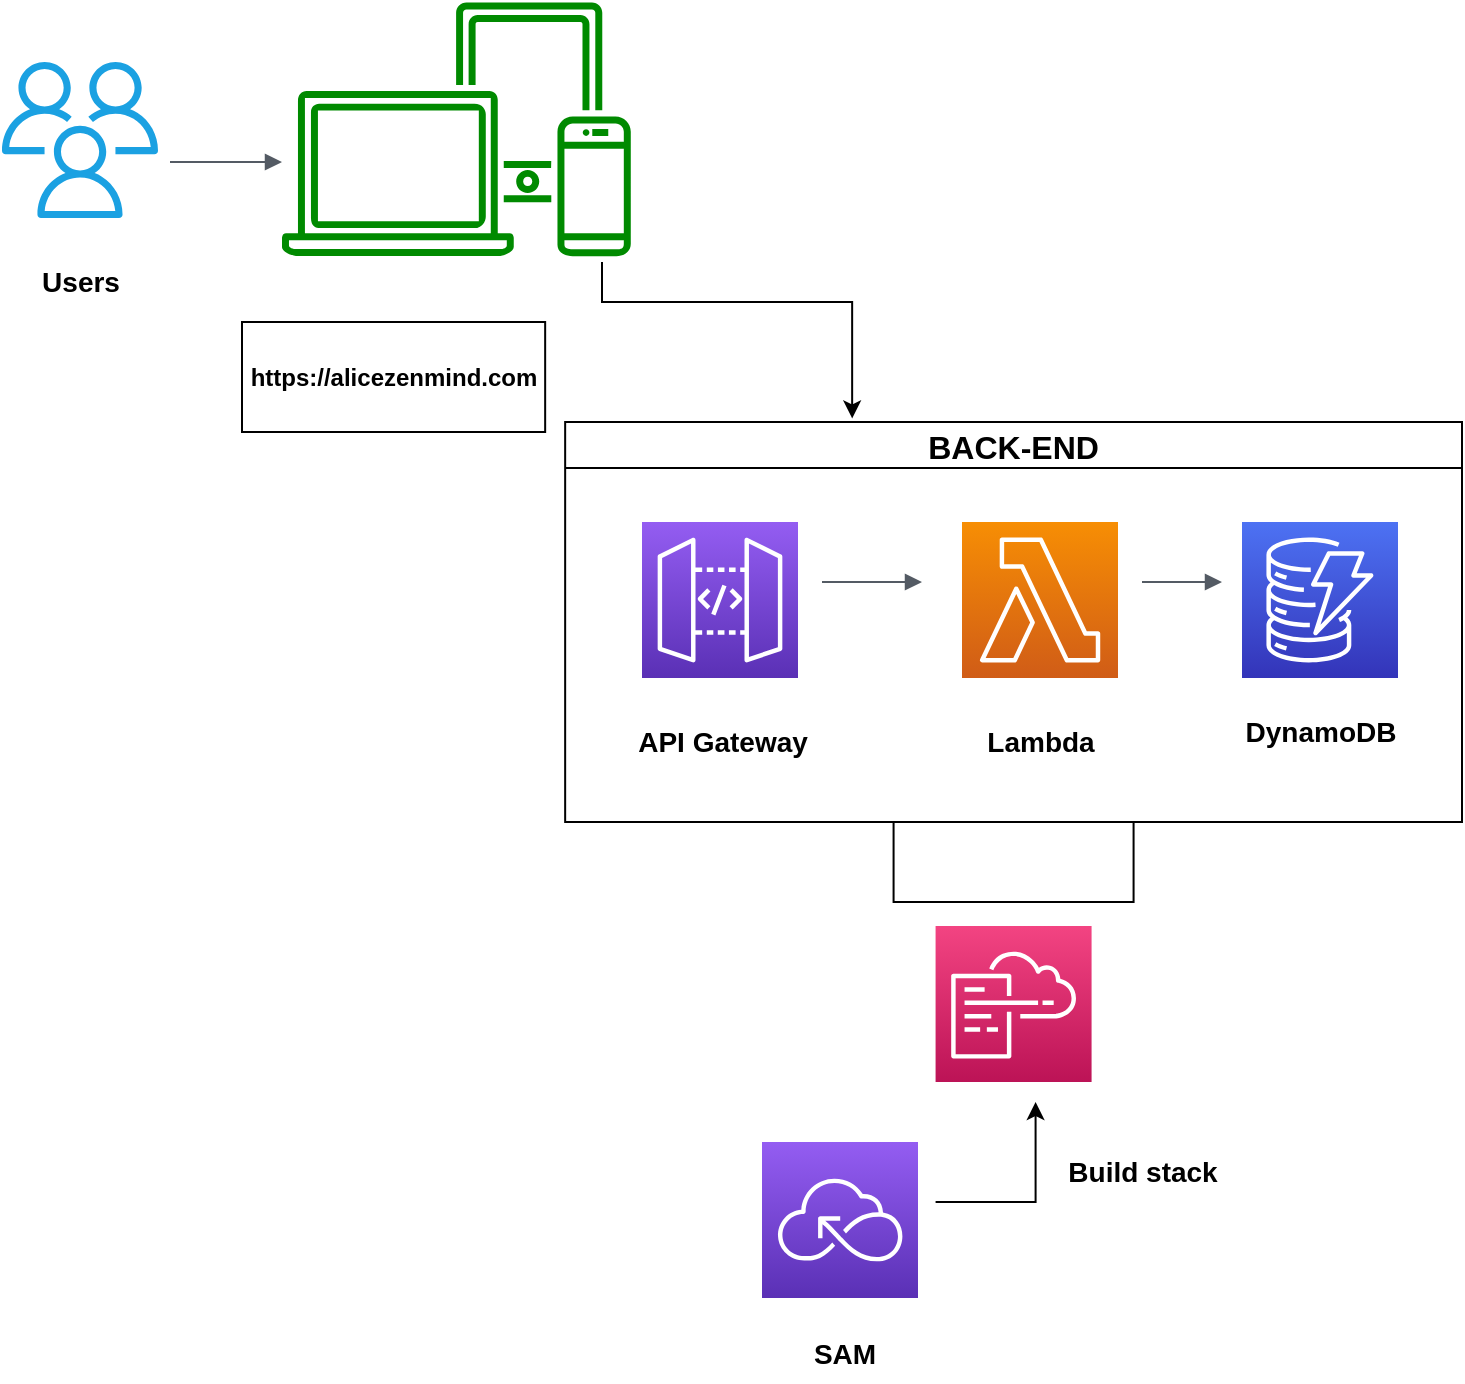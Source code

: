 <mxfile><diagram id="5CCPt_YxbwIaRhiieeBp" name="Page-1"><mxGraphModel dx="1060" dy="567" grid="1" gridSize="10" guides="1" tooltips="1" connect="1" arrows="1" fold="1" page="1" pageScale="1" pageWidth="850" pageHeight="1100" math="0" shadow="0"><root><mxCell id="0"/><mxCell id="1" parent="0"/><mxCell id="2" value="&lt;b&gt;&lt;font style=&quot;font-size: 14px;&quot;&gt;Users&lt;/font&gt;&lt;/b&gt;" style="text;html=1;align=center;verticalAlign=middle;resizable=0;points=[];autosize=1;strokeColor=none;fillColor=none;" parent="1" vertex="1"><mxGeometry x="9" y="335" width="60" height="30" as="geometry"/></mxCell><mxCell id="3" value="" style="edgeStyle=orthogonalEdgeStyle;html=1;endArrow=block;elbow=vertical;startArrow=none;endFill=1;strokeColor=#545B64;rounded=0;" parent="1" edge="1"><mxGeometry width="100" relative="1" as="geometry"><mxPoint x="84" y="290" as="sourcePoint"/><mxPoint x="140" y="290" as="targetPoint"/></mxGeometry></mxCell><mxCell id="4" value="" style="sketch=0;outlineConnect=0;fontColor=#ffffff;fillColor=#1ba1e2;strokeColor=#006EAF;dashed=0;verticalLabelPosition=bottom;verticalAlign=top;align=center;html=1;fontSize=12;fontStyle=0;aspect=fixed;pointerEvents=1;shape=mxgraph.aws4.users;" parent="1" vertex="1"><mxGeometry y="240" width="78" height="78" as="geometry"/></mxCell><mxCell id="5" value="&lt;b&gt;https://alicezenmind.com&lt;/b&gt;" style="whiteSpace=wrap;html=1;" parent="1" vertex="1"><mxGeometry x="120" y="370" width="151.58" height="55" as="geometry"/></mxCell><mxCell id="6" value="BACK-END" style="swimlane;fontStyle=1;fontSize=16;" parent="1" vertex="1"><mxGeometry x="281.58" y="420" width="448.42" height="200" as="geometry"/></mxCell><mxCell id="7" value="" style="sketch=0;points=[[0,0,0],[0.25,0,0],[0.5,0,0],[0.75,0,0],[1,0,0],[0,1,0],[0.25,1,0],[0.5,1,0],[0.75,1,0],[1,1,0],[0,0.25,0],[0,0.5,0],[0,0.75,0],[1,0.25,0],[1,0.5,0],[1,0.75,0]];outlineConnect=0;fontColor=#232F3E;gradientColor=#945DF2;gradientDirection=north;fillColor=#5A30B5;strokeColor=#ffffff;dashed=0;verticalLabelPosition=bottom;verticalAlign=top;align=center;html=1;fontSize=12;fontStyle=0;aspect=fixed;shape=mxgraph.aws4.resourceIcon;resIcon=mxgraph.aws4.api_gateway;" parent="6" vertex="1"><mxGeometry x="38.42" y="50" width="78" height="78" as="geometry"/></mxCell><mxCell id="8" value="" style="sketch=0;points=[[0,0,0],[0.25,0,0],[0.5,0,0],[0.75,0,0],[1,0,0],[0,1,0],[0.25,1,0],[0.5,1,0],[0.75,1,0],[1,1,0],[0,0.25,0],[0,0.5,0],[0,0.75,0],[1,0.25,0],[1,0.5,0],[1,0.75,0]];outlineConnect=0;fontColor=#232F3E;gradientColor=#F78E04;gradientDirection=north;fillColor=#D05C17;strokeColor=#ffffff;dashed=0;verticalLabelPosition=bottom;verticalAlign=top;align=center;html=1;fontSize=12;fontStyle=0;aspect=fixed;shape=mxgraph.aws4.resourceIcon;resIcon=mxgraph.aws4.lambda;" parent="6" vertex="1"><mxGeometry x="198.42" y="50" width="78" height="78" as="geometry"/></mxCell><mxCell id="9" value="Lambda" style="text;html=1;align=center;verticalAlign=middle;resizable=0;points=[];autosize=1;strokeColor=none;fillColor=none;fontStyle=1;fontSize=14;" parent="6" vertex="1"><mxGeometry x="197.42" y="145" width="80" height="30" as="geometry"/></mxCell><mxCell id="10" value="" style="sketch=0;points=[[0,0,0],[0.25,0,0],[0.5,0,0],[0.75,0,0],[1,0,0],[0,1,0],[0.25,1,0],[0.5,1,0],[0.75,1,0],[1,1,0],[0,0.25,0],[0,0.5,0],[0,0.75,0],[1,0.25,0],[1,0.5,0],[1,0.75,0]];outlineConnect=0;fontColor=#232F3E;gradientColor=#4D72F3;gradientDirection=north;fillColor=#3334B9;strokeColor=#ffffff;dashed=0;verticalLabelPosition=bottom;verticalAlign=top;align=center;html=1;fontSize=12;fontStyle=0;aspect=fixed;shape=mxgraph.aws4.resourceIcon;resIcon=mxgraph.aws4.dynamodb;" parent="6" vertex="1"><mxGeometry x="338.42" y="50" width="78" height="78" as="geometry"/></mxCell><mxCell id="11" value="" style="edgeStyle=orthogonalEdgeStyle;html=1;endArrow=block;elbow=vertical;startArrow=none;endFill=1;strokeColor=#545B64;rounded=0;" parent="6" edge="1"><mxGeometry width="100" relative="1" as="geometry"><mxPoint x="128.42" y="80" as="sourcePoint"/><mxPoint x="178.42" y="80" as="targetPoint"/><Array as="points"><mxPoint x="158" y="80"/><mxPoint x="158" y="80"/></Array></mxGeometry></mxCell><mxCell id="12" value="" style="edgeStyle=orthogonalEdgeStyle;html=1;endArrow=block;elbow=vertical;startArrow=none;endFill=1;strokeColor=#545B64;rounded=0;" parent="6" edge="1"><mxGeometry width="100" relative="1" as="geometry"><mxPoint x="288.42" y="80" as="sourcePoint"/><mxPoint x="328.42" y="80" as="targetPoint"/></mxGeometry></mxCell><mxCell id="13" value="&lt;font style=&quot;font-size: 14px;&quot;&gt;DynamoDB&lt;/font&gt;" style="text;html=1;align=center;verticalAlign=middle;resizable=0;points=[];autosize=1;strokeColor=none;fillColor=none;fontStyle=1" parent="6" vertex="1"><mxGeometry x="327.42" y="140" width="100" height="30" as="geometry"/></mxCell><mxCell id="14" value="API Gateway" style="text;html=1;align=center;verticalAlign=middle;resizable=0;points=[];autosize=1;strokeColor=none;fillColor=none;fontStyle=1;fontSize=14;" parent="1" vertex="1"><mxGeometry x="305" y="565" width="110" height="30" as="geometry"/></mxCell><mxCell id="15" value="devices" style="sketch=0;outlineConnect=0;strokeColor=#005700;fillColor=#008a00;dashed=0;verticalLabelPosition=bottom;verticalAlign=top;align=center;html=1;fontSize=12;fontStyle=0;aspect=fixed;shape=mxgraph.aws4.illustration_devices;pointerEvents=1;fontColor=#ffffff;" parent="1" vertex="1"><mxGeometry x="140" y="210" width="174.39" height="127.3" as="geometry"/></mxCell><mxCell id="16" value="" style="edgeStyle=segmentEdgeStyle;endArrow=classic;html=1;rounded=0;" parent="1" edge="1"><mxGeometry width="50" height="50" relative="1" as="geometry"><mxPoint x="466.79" y="810" as="sourcePoint"/><mxPoint x="516.79" y="760" as="targetPoint"/></mxGeometry></mxCell><mxCell id="17" value="" style="sketch=0;points=[[0,0,0],[0.25,0,0],[0.5,0,0],[0.75,0,0],[1,0,0],[0,1,0],[0.25,1,0],[0.5,1,0],[0.75,1,0],[1,1,0],[0,0.25,0],[0,0.5,0],[0,0.75,0],[1,0.25,0],[1,0.5,0],[1,0.75,0]];outlineConnect=0;fontColor=#232F3E;gradientColor=#945DF2;gradientDirection=north;fillColor=#5A30B5;strokeColor=#ffffff;dashed=0;verticalLabelPosition=bottom;verticalAlign=top;align=center;html=1;fontSize=12;fontStyle=0;aspect=fixed;shape=mxgraph.aws4.resourceIcon;resIcon=mxgraph.aws4.serverless;" parent="1" vertex="1"><mxGeometry x="380" y="780" width="78" height="78" as="geometry"/></mxCell><mxCell id="18" value="&lt;font style=&quot;font-size: 14px;&quot;&gt;SAM&lt;/font&gt;" style="text;html=1;align=center;verticalAlign=middle;resizable=0;points=[];autosize=1;strokeColor=none;fillColor=none;fontSize=16;fontStyle=1" parent="1" vertex="1"><mxGeometry x="395.79" y="870" width="50" height="30" as="geometry"/></mxCell><mxCell id="19" value="" style="edgeStyle=elbowEdgeStyle;elbow=vertical;endArrow=classic;html=1;rounded=0;fontSize=14;entryX=0.32;entryY=-0.009;entryDx=0;entryDy=0;entryPerimeter=0;" parent="1" target="6" edge="1"><mxGeometry width="50" height="50" relative="1" as="geometry"><mxPoint x="300" y="340" as="sourcePoint"/><mxPoint x="370" y="380" as="targetPoint"/><Array as="points"><mxPoint x="390" y="360"/></Array></mxGeometry></mxCell><mxCell id="20" value="" style="sketch=0;points=[[0,0,0],[0.25,0,0],[0.5,0,0],[0.75,0,0],[1,0,0],[0,1,0],[0.25,1,0],[0.5,1,0],[0.75,1,0],[1,1,0],[0,0.25,0],[0,0.5,0],[0,0.75,0],[1,0.25,0],[1,0.5,0],[1,0.75,0]];points=[[0,0,0],[0.25,0,0],[0.5,0,0],[0.75,0,0],[1,0,0],[0,1,0],[0.25,1,0],[0.5,1,0],[0.75,1,0],[1,1,0],[0,0.25,0],[0,0.5,0],[0,0.75,0],[1,0.25,0],[1,0.5,0],[1,0.75,0]];outlineConnect=0;fontColor=#232F3E;gradientColor=#F34482;gradientDirection=north;fillColor=#BC1356;strokeColor=#ffffff;dashed=0;verticalLabelPosition=bottom;verticalAlign=top;align=center;html=1;fontSize=12;fontStyle=0;aspect=fixed;shape=mxgraph.aws4.resourceIcon;resIcon=mxgraph.aws4.cloudformation;" parent="1" vertex="1"><mxGeometry x="466.79" y="672" width="78" height="78" as="geometry"/></mxCell><mxCell id="21" value="&lt;b&gt;Build stack&lt;/b&gt;" style="text;html=1;align=center;verticalAlign=middle;resizable=0;points=[];autosize=1;strokeColor=none;fillColor=none;fontSize=14;" parent="1" vertex="1"><mxGeometry x="520" y="780" width="100" height="30" as="geometry"/></mxCell><mxCell id="22" value="" style="shape=partialRectangle;whiteSpace=wrap;html=1;bottom=1;right=1;left=1;top=0;fillColor=none;routingCenterX=-0.5;fontSize=14;" parent="1" vertex="1"><mxGeometry x="445.79" y="620" width="120" height="40" as="geometry"/></mxCell></root></mxGraphModel></diagram></mxfile>
